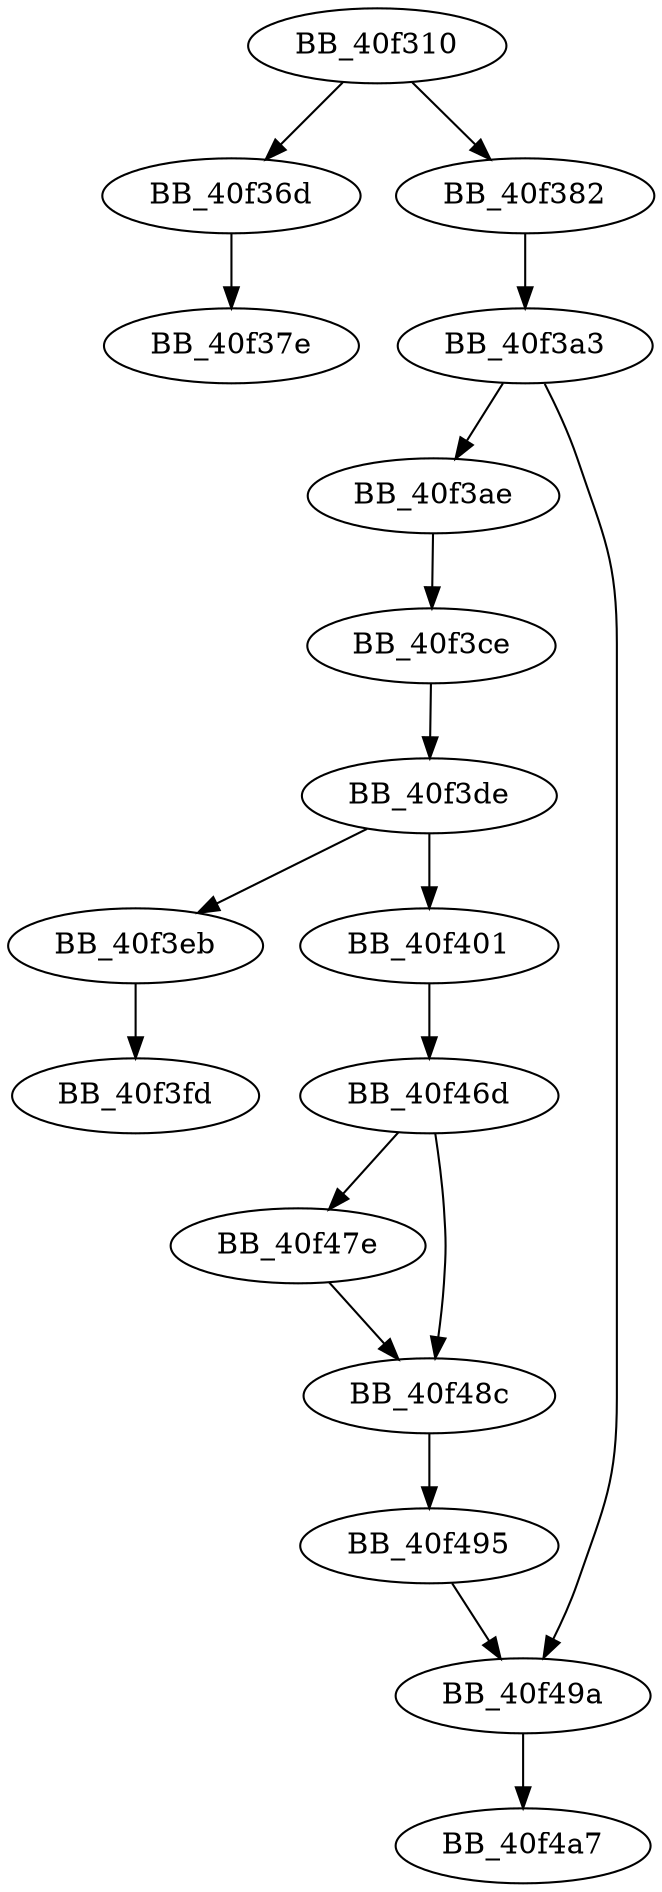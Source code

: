 DiGraph sub_40F310{
BB_40f310->BB_40f36d
BB_40f310->BB_40f382
BB_40f36d->BB_40f37e
BB_40f382->BB_40f3a3
BB_40f3a3->BB_40f3ae
BB_40f3a3->BB_40f49a
BB_40f3ae->BB_40f3ce
BB_40f3ce->BB_40f3de
BB_40f3de->BB_40f3eb
BB_40f3de->BB_40f401
BB_40f3eb->BB_40f3fd
BB_40f401->BB_40f46d
BB_40f46d->BB_40f47e
BB_40f46d->BB_40f48c
BB_40f47e->BB_40f48c
BB_40f48c->BB_40f495
BB_40f495->BB_40f49a
BB_40f49a->BB_40f4a7
}
